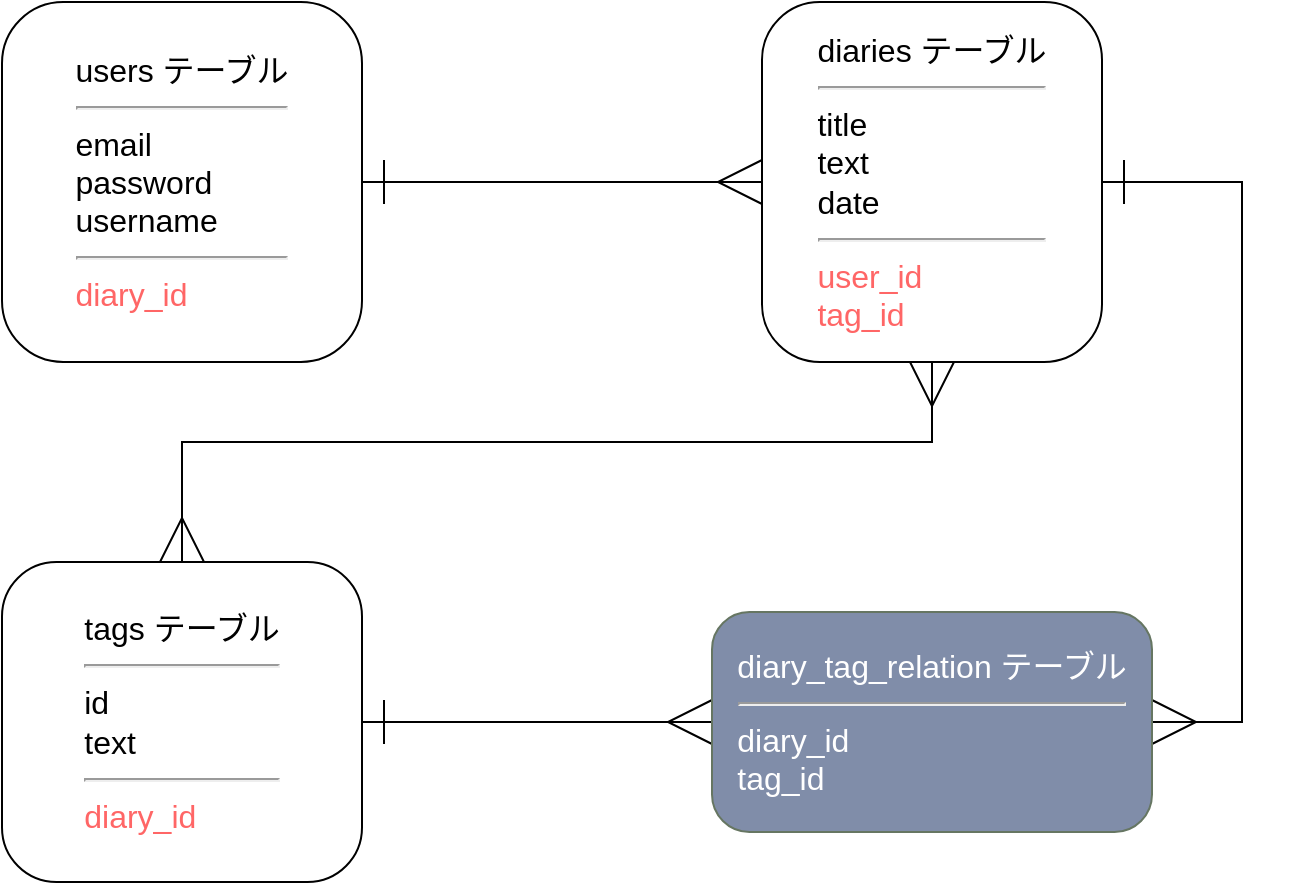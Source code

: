 <mxfile version="13.1.3">
    <diagram id="6hGFLwfOUW9BJ-s0fimq" name="Page-1">
        <mxGraphModel dx="809" dy="815" grid="1" gridSize="10" guides="1" tooltips="1" connect="1" arrows="1" fold="1" page="1" pageScale="1" pageWidth="980" pageHeight="1390" background="none" math="0" shadow="0">
            <root>
                <mxCell id="0"/>
                <mxCell id="1" parent="0"/>
                <mxCell id="6" style="edgeStyle=orthogonalEdgeStyle;rounded=0;orthogonalLoop=1;jettySize=auto;html=1;entryX=0;entryY=0.5;entryDx=0;entryDy=0;fontSize=16;endArrow=ERmany;endFill=0;endSize=20;startArrow=ERone;startFill=0;startSize=20;" edge="1" parent="1" source="2" target="4">
                    <mxGeometry relative="1" as="geometry"/>
                </mxCell>
                <mxCell id="2" value="&lt;div style=&quot;font-size: 16px&quot;&gt;&lt;span style=&quot;font-size: 16px&quot;&gt;users テーブル&lt;/span&gt;&lt;br style=&quot;font-size: 16px&quot;&gt;&lt;/div&gt;&lt;div style=&quot;font-size: 16px&quot;&gt;&lt;/div&gt;&lt;hr style=&quot;text-align: left&quot;&gt;&lt;div style=&quot;font-size: 16px&quot;&gt;&lt;div style=&quot;text-align: left ; font-size: 16px&quot;&gt;&lt;span style=&quot;font-size: 16px&quot;&gt;email&lt;/span&gt;&lt;/div&gt;&lt;span style=&quot;font-size: 16px&quot;&gt;&lt;div style=&quot;text-align: left ; font-size: 16px&quot;&gt;&lt;span style=&quot;font-size: 16px&quot;&gt;password&lt;/span&gt;&lt;/div&gt;&lt;/span&gt;&lt;span style=&quot;font-size: 16px&quot;&gt;&lt;div style=&quot;text-align: left ; font-size: 16px&quot;&gt;&lt;span style=&quot;font-size: 16px&quot;&gt;username&lt;/span&gt;&lt;/div&gt;&lt;div style=&quot;font-size: 16px&quot;&gt;&lt;hr style=&quot;text-align: left&quot;&gt;&lt;font color=&quot;#ff6666&quot;&gt;&lt;div style=&quot;text-align: left&quot;&gt;&lt;span&gt;diary_id&lt;/span&gt;&lt;/div&gt;&lt;/font&gt;&lt;/div&gt;&lt;/span&gt;&lt;/div&gt;" style="rounded=1;whiteSpace=wrap;html=1;arcSize=17;align=center;verticalAlign=middle;fontSize=16;" vertex="1" parent="1">
                    <mxGeometry x="160" y="230" width="180" height="180" as="geometry"/>
                </mxCell>
                <mxCell id="13" style="edgeStyle=orthogonalEdgeStyle;rounded=0;orthogonalLoop=1;jettySize=auto;html=1;startArrow=ERone;startFill=0;startSize=20;endArrow=ERmany;endFill=0;endSize=20;targetPerimeterSpacing=0;strokeWidth=1;fontSize=16;entryX=1;entryY=0.5;entryDx=0;entryDy=0;" edge="1" parent="1" source="4" target="9">
                    <mxGeometry relative="1" as="geometry">
                        <mxPoint x="800" y="590" as="targetPoint"/>
                        <Array as="points">
                            <mxPoint x="780" y="320"/>
                            <mxPoint x="780" y="590"/>
                        </Array>
                    </mxGeometry>
                </mxCell>
                <mxCell id="15" style="edgeStyle=orthogonalEdgeStyle;rounded=0;orthogonalLoop=1;jettySize=auto;html=1;entryX=0.5;entryY=0;entryDx=0;entryDy=0;startArrow=ERmany;startFill=0;startSize=20;endArrow=ERmany;endFill=0;endSize=20;targetPerimeterSpacing=0;strokeWidth=1;fontSize=16;" edge="1" parent="1" source="4" target="5">
                    <mxGeometry relative="1" as="geometry">
                        <Array as="points">
                            <mxPoint x="625" y="450"/>
                            <mxPoint x="250" y="450"/>
                        </Array>
                    </mxGeometry>
                </mxCell>
                <mxCell id="4" value="&lt;div&gt;&lt;span&gt;diaries テーブル&lt;/span&gt;&lt;/div&gt;&lt;div&gt;&lt;hr style=&quot;text-align: left&quot;&gt;&lt;/div&gt;&lt;div style=&quot;text-align: left ; font-size: 16px&quot;&gt;&lt;span style=&quot;font-size: 16px&quot;&gt;title&lt;/span&gt;&lt;/div&gt;&lt;div style=&quot;text-align: left ; font-size: 16px&quot;&gt;&lt;span style=&quot;font-size: 16px&quot;&gt;text&lt;/span&gt;&lt;/div&gt;&lt;div style=&quot;text-align: left ; font-size: 16px&quot;&gt;&lt;span style=&quot;font-size: 16px&quot;&gt;date&lt;/span&gt;&lt;/div&gt;&lt;div style=&quot;font-size: 16px&quot;&gt;&lt;hr style=&quot;text-align: left&quot;&gt;&lt;/div&gt;&lt;div style=&quot;text-align: left ; font-size: 16px&quot;&gt;&lt;span style=&quot;font-size: 16px&quot;&gt;&lt;font color=&quot;#ff6666&quot;&gt;user_id&lt;/font&gt;&lt;/span&gt;&lt;/div&gt;&lt;div style=&quot;text-align: left ; font-size: 16px&quot;&gt;&lt;span style=&quot;font-size: 16px&quot;&gt;&lt;font color=&quot;#ff6666&quot;&gt;tag_id&lt;/font&gt;&lt;/span&gt;&lt;/div&gt;" style="rounded=1;whiteSpace=wrap;html=1;arcSize=17;fontSize=16;verticalAlign=middle;align=center;" vertex="1" parent="1">
                    <mxGeometry x="540" y="230" width="170" height="180" as="geometry"/>
                </mxCell>
                <mxCell id="11" style="edgeStyle=orthogonalEdgeStyle;curved=1;rounded=0;orthogonalLoop=1;jettySize=auto;html=1;entryX=0;entryY=0.5;entryDx=0;entryDy=0;startArrow=ERone;startFill=0;startSize=20;endArrow=ERmany;endFill=0;endSize=20;targetPerimeterSpacing=0;strokeWidth=1;fontSize=16;" edge="1" parent="1" source="5" target="9">
                    <mxGeometry relative="1" as="geometry"/>
                </mxCell>
                <mxCell id="5" value="tags テーブル&lt;br&gt;&lt;hr style=&quot;text-align: left&quot;&gt;&lt;div style=&quot;text-align: left&quot;&gt;&lt;span&gt;id&lt;/span&gt;&lt;/div&gt;&lt;div style=&quot;text-align: left&quot;&gt;&lt;span&gt;text&lt;/span&gt;&lt;/div&gt;&lt;div style=&quot;text-align: left&quot;&gt;&lt;hr&gt;&lt;font color=&quot;#ff6666&quot;&gt;diary_id&lt;/font&gt;&lt;/div&gt;" style="rounded=1;whiteSpace=wrap;html=1;arcSize=17;fontSize=16;" vertex="1" parent="1">
                    <mxGeometry x="160" y="510" width="180" height="160" as="geometry"/>
                </mxCell>
                <mxCell id="9" value="diary_tag_relation テーブル&lt;br&gt;&lt;hr style=&quot;text-align: left&quot;&gt;&lt;div style=&quot;text-align: left&quot;&gt;&lt;span&gt;diary_id&lt;/span&gt;&lt;/div&gt;&lt;div style=&quot;text-align: left&quot;&gt;tag_id&lt;/div&gt;" style="rounded=1;whiteSpace=wrap;html=1;arcSize=17;fontSize=16;fillColor=#808DA9;strokeColor=#667662;fontColor=#ffffff;" vertex="1" parent="1">
                    <mxGeometry x="515" y="535" width="220" height="110" as="geometry"/>
                </mxCell>
            </root>
        </mxGraphModel>
    </diagram>
</mxfile>